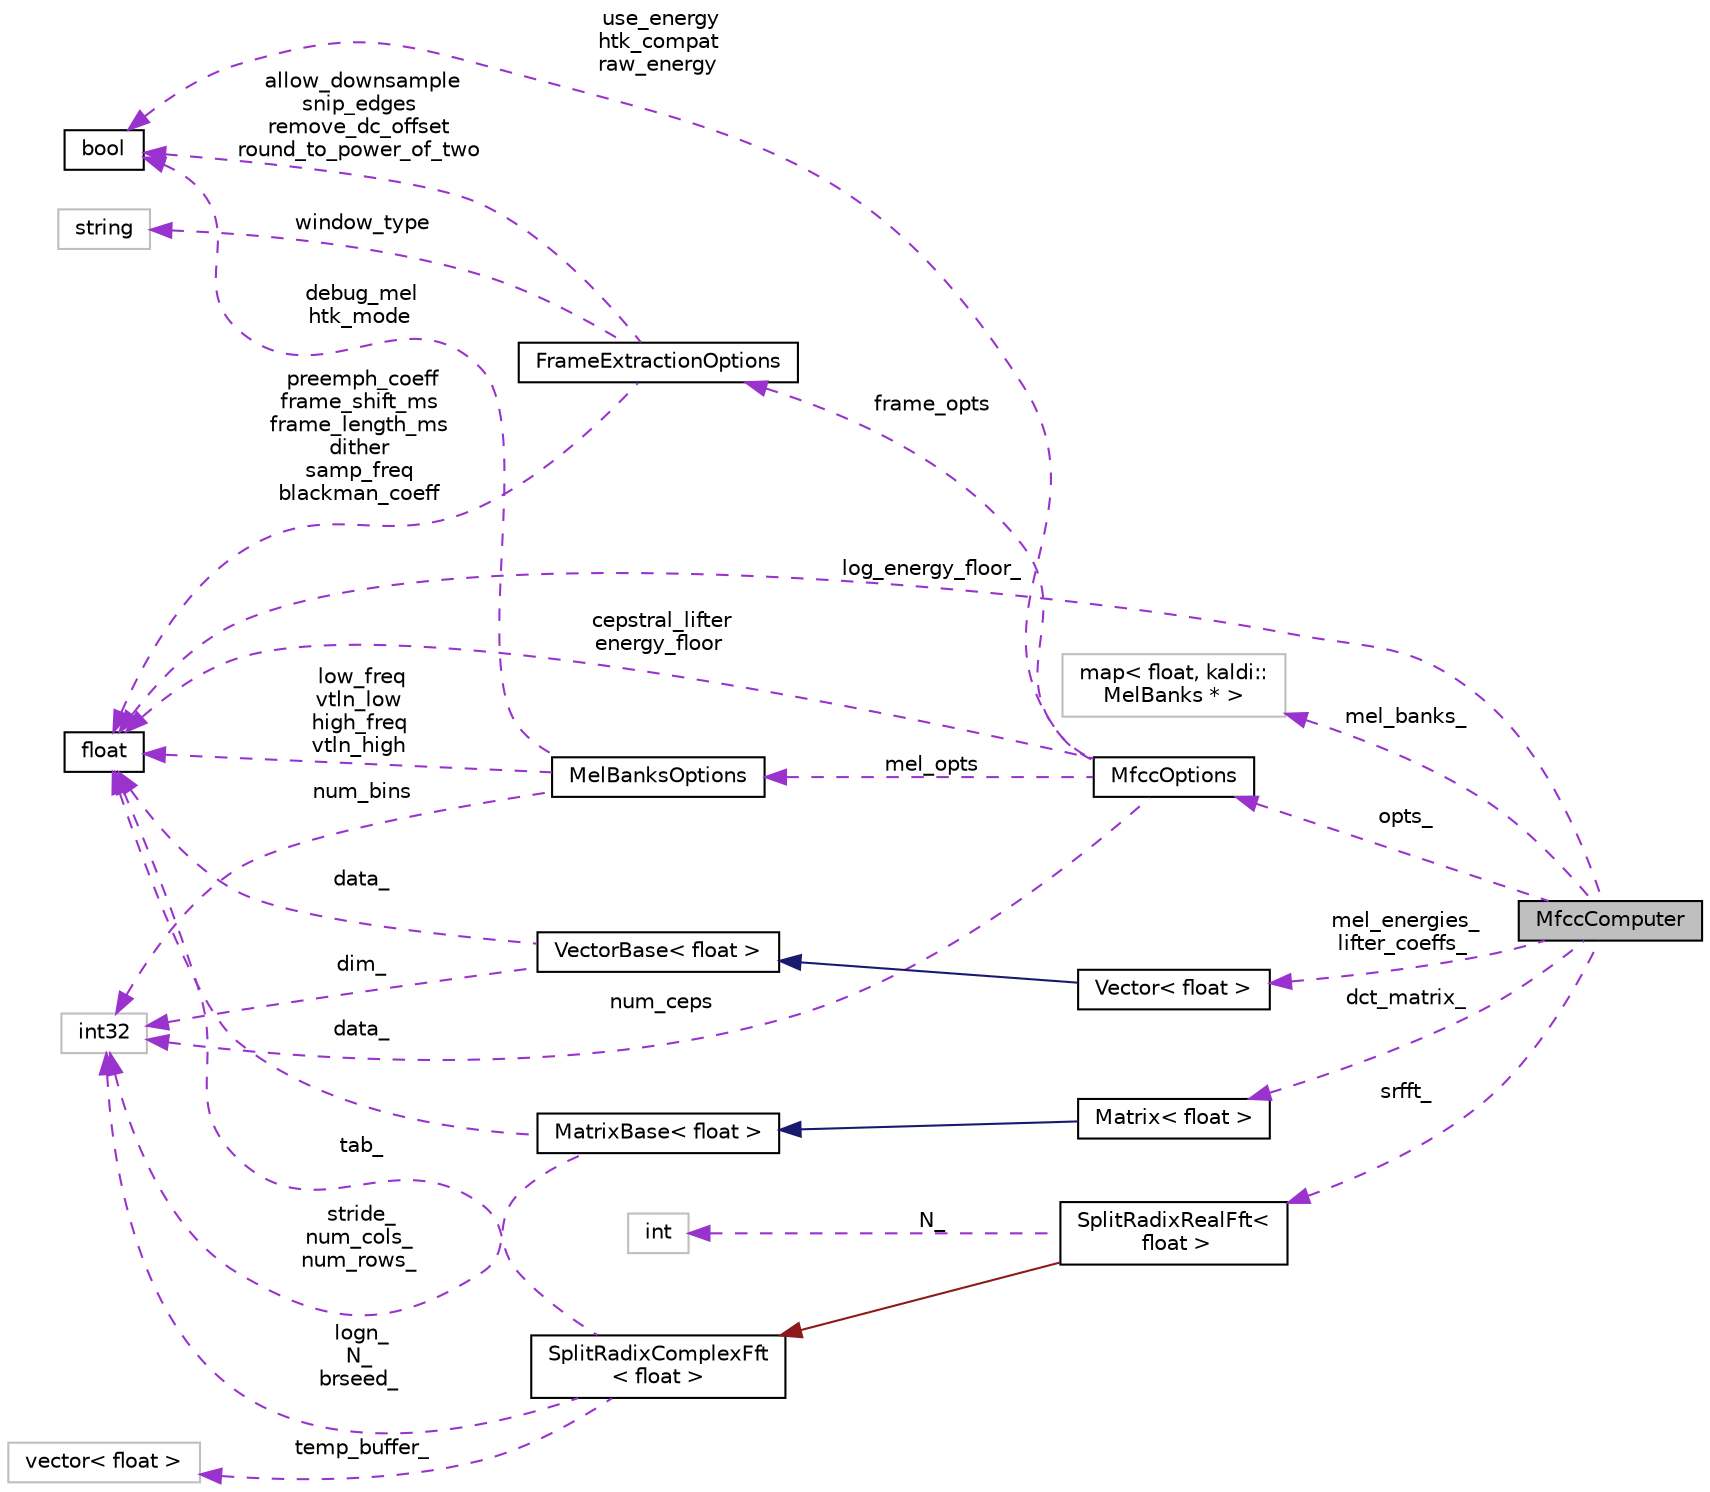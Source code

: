 digraph "MfccComputer"
{
  edge [fontname="Helvetica",fontsize="10",labelfontname="Helvetica",labelfontsize="10"];
  node [fontname="Helvetica",fontsize="10",shape=record];
  rankdir="LR";
  Node1 [label="MfccComputer",height=0.2,width=0.4,color="black", fillcolor="grey75", style="filled", fontcolor="black"];
  Node2 -> Node1 [dir="back",color="darkorchid3",fontsize="10",style="dashed",label=" log_energy_floor_" ,fontname="Helvetica"];
  Node2 [label="float",height=0.2,width=0.4,color="black", fillcolor="white", style="filled",URL="$classfloat.html"];
  Node3 -> Node1 [dir="back",color="darkorchid3",fontsize="10",style="dashed",label=" mel_banks_" ,fontname="Helvetica"];
  Node3 [label="map\< float, kaldi::\lMelBanks * \>",height=0.2,width=0.4,color="grey75", fillcolor="white", style="filled"];
  Node4 -> Node1 [dir="back",color="darkorchid3",fontsize="10",style="dashed",label=" opts_" ,fontname="Helvetica"];
  Node4 [label="MfccOptions",height=0.2,width=0.4,color="black", fillcolor="white", style="filled",URL="$structkaldi_1_1MfccOptions.html",tooltip="MfccOptions contains basic options for computing MFCC features. "];
  Node2 -> Node4 [dir="back",color="darkorchid3",fontsize="10",style="dashed",label=" cepstral_lifter\nenergy_floor" ,fontname="Helvetica"];
  Node5 -> Node4 [dir="back",color="darkorchid3",fontsize="10",style="dashed",label=" use_energy\nhtk_compat\nraw_energy" ,fontname="Helvetica"];
  Node5 [label="bool",height=0.2,width=0.4,color="black", fillcolor="white", style="filled",URL="$classbool.html"];
  Node6 -> Node4 [dir="back",color="darkorchid3",fontsize="10",style="dashed",label=" mel_opts" ,fontname="Helvetica"];
  Node6 [label="MelBanksOptions",height=0.2,width=0.4,color="black", fillcolor="white", style="filled",URL="$structkaldi_1_1MelBanksOptions.html"];
  Node2 -> Node6 [dir="back",color="darkorchid3",fontsize="10",style="dashed",label=" low_freq\nvtln_low\nhigh_freq\nvtln_high" ,fontname="Helvetica"];
  Node5 -> Node6 [dir="back",color="darkorchid3",fontsize="10",style="dashed",label=" debug_mel\nhtk_mode" ,fontname="Helvetica"];
  Node7 -> Node6 [dir="back",color="darkorchid3",fontsize="10",style="dashed",label=" num_bins" ,fontname="Helvetica"];
  Node7 [label="int32",height=0.2,width=0.4,color="grey75", fillcolor="white", style="filled"];
  Node8 -> Node4 [dir="back",color="darkorchid3",fontsize="10",style="dashed",label=" frame_opts" ,fontname="Helvetica"];
  Node8 [label="FrameExtractionOptions",height=0.2,width=0.4,color="black", fillcolor="white", style="filled",URL="$structkaldi_1_1FrameExtractionOptions.html"];
  Node2 -> Node8 [dir="back",color="darkorchid3",fontsize="10",style="dashed",label=" preemph_coeff\nframe_shift_ms\nframe_length_ms\ndither\nsamp_freq\nblackman_coeff" ,fontname="Helvetica"];
  Node9 -> Node8 [dir="back",color="darkorchid3",fontsize="10",style="dashed",label=" window_type" ,fontname="Helvetica"];
  Node9 [label="string",height=0.2,width=0.4,color="grey75", fillcolor="white", style="filled"];
  Node5 -> Node8 [dir="back",color="darkorchid3",fontsize="10",style="dashed",label=" allow_downsample\nsnip_edges\nremove_dc_offset\nround_to_power_of_two" ,fontname="Helvetica"];
  Node7 -> Node4 [dir="back",color="darkorchid3",fontsize="10",style="dashed",label=" num_ceps" ,fontname="Helvetica"];
  Node10 -> Node1 [dir="back",color="darkorchid3",fontsize="10",style="dashed",label=" dct_matrix_" ,fontname="Helvetica"];
  Node10 [label="Matrix\< float \>",height=0.2,width=0.4,color="black", fillcolor="white", style="filled",URL="$classkaldi_1_1Matrix.html"];
  Node11 -> Node10 [dir="back",color="midnightblue",fontsize="10",style="solid",fontname="Helvetica"];
  Node11 [label="MatrixBase\< float \>",height=0.2,width=0.4,color="black", fillcolor="white", style="filled",URL="$classkaldi_1_1MatrixBase.html"];
  Node2 -> Node11 [dir="back",color="darkorchid3",fontsize="10",style="dashed",label=" data_" ,fontname="Helvetica"];
  Node7 -> Node11 [dir="back",color="darkorchid3",fontsize="10",style="dashed",label=" stride_\nnum_cols_\nnum_rows_" ,fontname="Helvetica"];
  Node12 -> Node1 [dir="back",color="darkorchid3",fontsize="10",style="dashed",label=" srfft_" ,fontname="Helvetica"];
  Node12 [label="SplitRadixRealFft\<\l float \>",height=0.2,width=0.4,color="black", fillcolor="white", style="filled",URL="$classkaldi_1_1SplitRadixRealFft.html"];
  Node13 -> Node12 [dir="back",color="firebrick4",fontsize="10",style="solid",fontname="Helvetica"];
  Node13 [label="SplitRadixComplexFft\l\< float \>",height=0.2,width=0.4,color="black", fillcolor="white", style="filled",URL="$classkaldi_1_1SplitRadixComplexFft.html"];
  Node2 -> Node13 [dir="back",color="darkorchid3",fontsize="10",style="dashed",label=" tab_" ,fontname="Helvetica"];
  Node14 -> Node13 [dir="back",color="darkorchid3",fontsize="10",style="dashed",label=" temp_buffer_" ,fontname="Helvetica"];
  Node14 [label="vector\< float \>",height=0.2,width=0.4,color="grey75", fillcolor="white", style="filled"];
  Node7 -> Node13 [dir="back",color="darkorchid3",fontsize="10",style="dashed",label=" logn_\nN_\nbrseed_" ,fontname="Helvetica"];
  Node15 -> Node12 [dir="back",color="darkorchid3",fontsize="10",style="dashed",label=" N_" ,fontname="Helvetica"];
  Node15 [label="int",height=0.2,width=0.4,color="grey75", fillcolor="white", style="filled"];
  Node16 -> Node1 [dir="back",color="darkorchid3",fontsize="10",style="dashed",label=" mel_energies_\nlifter_coeffs_" ,fontname="Helvetica"];
  Node16 [label="Vector\< float \>",height=0.2,width=0.4,color="black", fillcolor="white", style="filled",URL="$classkaldi_1_1Vector.html"];
  Node17 -> Node16 [dir="back",color="midnightblue",fontsize="10",style="solid",fontname="Helvetica"];
  Node17 [label="VectorBase\< float \>",height=0.2,width=0.4,color="black", fillcolor="white", style="filled",URL="$classkaldi_1_1VectorBase.html"];
  Node2 -> Node17 [dir="back",color="darkorchid3",fontsize="10",style="dashed",label=" data_" ,fontname="Helvetica"];
  Node7 -> Node17 [dir="back",color="darkorchid3",fontsize="10",style="dashed",label=" dim_" ,fontname="Helvetica"];
}
